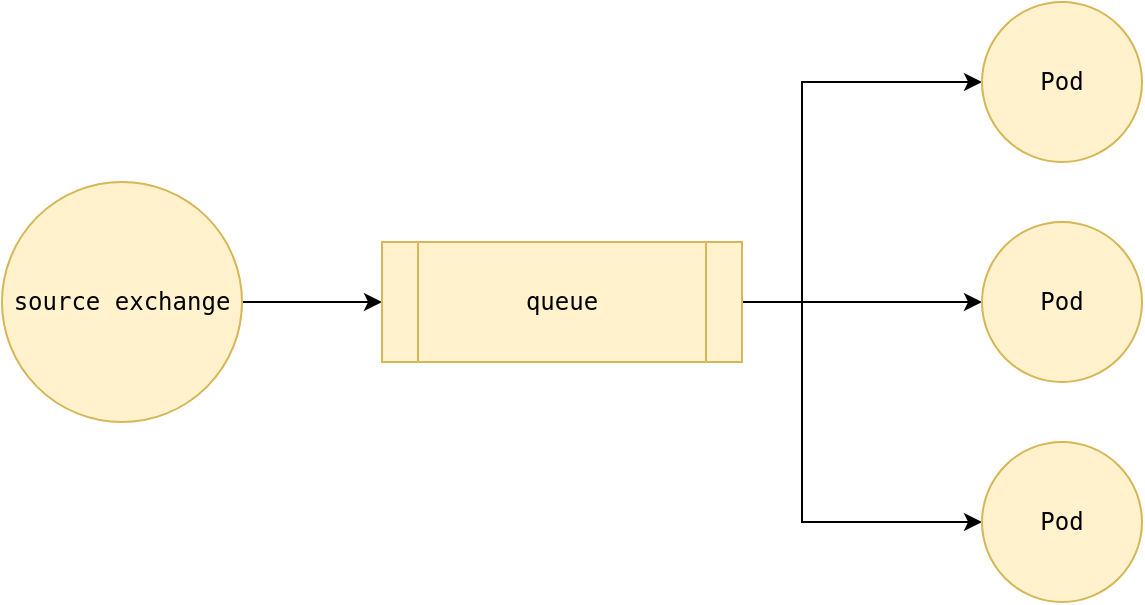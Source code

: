 <mxfile version="21.6.8" type="device">
  <diagram name="Page-1" id="XakMsqeHJLxYPTsxCujn">
    <mxGraphModel dx="1434" dy="735" grid="1" gridSize="10" guides="1" tooltips="1" connect="1" arrows="1" fold="1" page="1" pageScale="1" pageWidth="827" pageHeight="1169" math="0" shadow="0">
      <root>
        <mxCell id="0" />
        <mxCell id="1" parent="0" />
        <mxCell id="Aia7F3ab1PA0jKDDTDLM-3" style="edgeStyle=orthogonalEdgeStyle;rounded=0;orthogonalLoop=1;jettySize=auto;html=1;entryX=0;entryY=0.5;entryDx=0;entryDy=0;" edge="1" parent="1" source="Aia7F3ab1PA0jKDDTDLM-1" target="Aia7F3ab1PA0jKDDTDLM-2">
          <mxGeometry relative="1" as="geometry" />
        </mxCell>
        <mxCell id="Aia7F3ab1PA0jKDDTDLM-1" value="&lt;div style=&quot;font-family: &amp;quot;Menlo&amp;quot;, monospace; font-size: 9pt;&quot;&gt;source exchange&lt;br&gt;&lt;/div&gt;" style="ellipse;whiteSpace=wrap;html=1;aspect=fixed;fillColor=#fff2cc;strokeColor=#d6b656;" vertex="1" parent="1">
          <mxGeometry x="100" y="120" width="120" height="120" as="geometry" />
        </mxCell>
        <mxCell id="Aia7F3ab1PA0jKDDTDLM-8" style="edgeStyle=orthogonalEdgeStyle;rounded=0;orthogonalLoop=1;jettySize=auto;html=1;" edge="1" parent="1" source="Aia7F3ab1PA0jKDDTDLM-2">
          <mxGeometry relative="1" as="geometry">
            <mxPoint x="590" y="180" as="targetPoint" />
          </mxGeometry>
        </mxCell>
        <mxCell id="Aia7F3ab1PA0jKDDTDLM-11" style="edgeStyle=orthogonalEdgeStyle;rounded=0;orthogonalLoop=1;jettySize=auto;html=1;entryX=0;entryY=0.5;entryDx=0;entryDy=0;" edge="1" parent="1" source="Aia7F3ab1PA0jKDDTDLM-2" target="Aia7F3ab1PA0jKDDTDLM-6">
          <mxGeometry relative="1" as="geometry">
            <Array as="points">
              <mxPoint x="500" y="180" />
              <mxPoint x="500" y="70" />
            </Array>
          </mxGeometry>
        </mxCell>
        <mxCell id="Aia7F3ab1PA0jKDDTDLM-12" style="edgeStyle=orthogonalEdgeStyle;rounded=0;orthogonalLoop=1;jettySize=auto;html=1;entryX=0;entryY=0.5;entryDx=0;entryDy=0;" edge="1" parent="1" source="Aia7F3ab1PA0jKDDTDLM-2">
          <mxGeometry relative="1" as="geometry">
            <mxPoint x="590" y="290" as="targetPoint" />
            <Array as="points">
              <mxPoint x="500" y="180" />
              <mxPoint x="500" y="290" />
            </Array>
          </mxGeometry>
        </mxCell>
        <mxCell id="Aia7F3ab1PA0jKDDTDLM-2" value="&lt;div style=&quot;font-family: &amp;quot;Menlo&amp;quot;, monospace; font-size: 9pt;&quot;&gt;queue&lt;br&gt;&lt;/div&gt;" style="shape=process;whiteSpace=wrap;html=1;backgroundOutline=1;fillColor=#fff2cc;strokeColor=#d6b656;" vertex="1" parent="1">
          <mxGeometry x="290" y="150" width="180" height="60" as="geometry" />
        </mxCell>
        <mxCell id="Aia7F3ab1PA0jKDDTDLM-6" value="&lt;div style=&quot;font-family: &amp;quot;Menlo&amp;quot;, monospace; font-size: 9pt;&quot;&gt;Pod&lt;/div&gt;" style="ellipse;whiteSpace=wrap;html=1;aspect=fixed;fillColor=#fff2cc;strokeColor=#d6b656;" vertex="1" parent="1">
          <mxGeometry x="590" y="30" width="80" height="80" as="geometry" />
        </mxCell>
        <mxCell id="Aia7F3ab1PA0jKDDTDLM-13" value="&lt;div style=&quot;font-family: &amp;quot;Menlo&amp;quot;, monospace; font-size: 9pt;&quot;&gt;Pod&lt;/div&gt;" style="ellipse;whiteSpace=wrap;html=1;aspect=fixed;fillColor=#fff2cc;strokeColor=#d6b656;" vertex="1" parent="1">
          <mxGeometry x="590" y="140" width="80" height="80" as="geometry" />
        </mxCell>
        <mxCell id="Aia7F3ab1PA0jKDDTDLM-14" value="&lt;div style=&quot;font-family: &amp;quot;Menlo&amp;quot;, monospace; font-size: 9pt;&quot;&gt;Pod&lt;/div&gt;" style="ellipse;whiteSpace=wrap;html=1;aspect=fixed;fillColor=#fff2cc;strokeColor=#d6b656;" vertex="1" parent="1">
          <mxGeometry x="590" y="250" width="80" height="80" as="geometry" />
        </mxCell>
      </root>
    </mxGraphModel>
  </diagram>
</mxfile>
